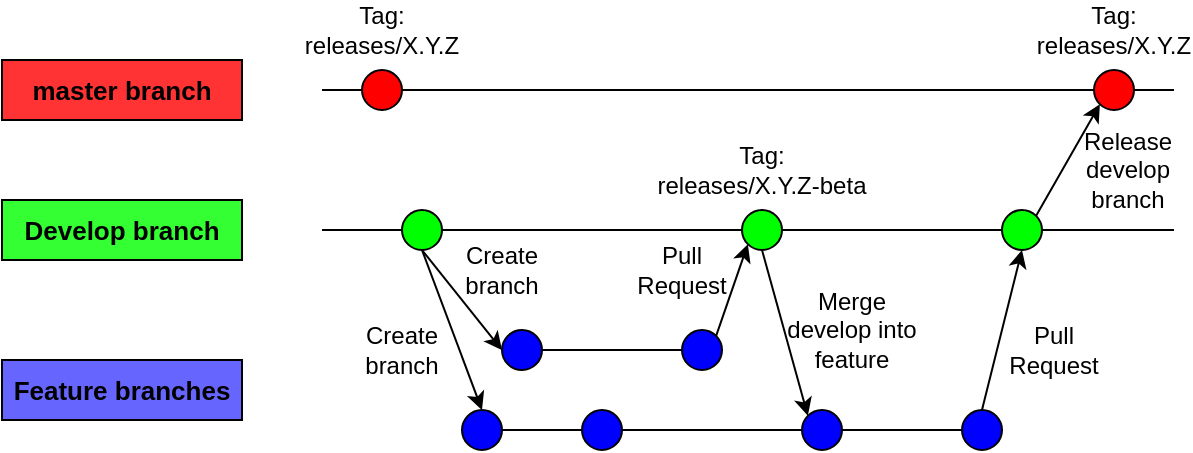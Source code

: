 <mxfile version="13.9.9" type="device"><diagram id="fo7x1Mct4r7DK8ECgGTC" name="Page-1"><mxGraphModel dx="1086" dy="806" grid="1" gridSize="10" guides="1" tooltips="1" connect="1" arrows="1" fold="1" page="1" pageScale="1" pageWidth="827" pageHeight="1169" math="0" shadow="0"><root><mxCell id="0"/><mxCell id="1" parent="0"/><mxCell id="AErKlmSUwYv_0O5qRljF-1" value="" style="endArrow=none;html=1;" parent="1" source="AErKlmSUwYv_0O5qRljF-30" edge="1"><mxGeometry width="50" height="50" relative="1" as="geometry"><mxPoint x="316" y="240" as="sourcePoint"/><mxPoint x="676" y="240" as="targetPoint"/></mxGeometry></mxCell><mxCell id="AErKlmSUwYv_0O5qRljF-2" value="" style="endArrow=none;html=1;" parent="1" source="AErKlmSUwYv_0O5qRljF-25" edge="1"><mxGeometry width="50" height="50" relative="1" as="geometry"><mxPoint x="316" y="310" as="sourcePoint"/><mxPoint x="676" y="310" as="targetPoint"/></mxGeometry></mxCell><mxCell id="AErKlmSUwYv_0O5qRljF-3" value="" style="endArrow=none;html=1;" parent="1" edge="1"><mxGeometry width="50" height="50" relative="1" as="geometry"><mxPoint x="350" y="370" as="sourcePoint"/><mxPoint x="430" y="370" as="targetPoint"/></mxGeometry></mxCell><mxCell id="AErKlmSUwYv_0O5qRljF-4" value="" style="endArrow=none;html=1;entryX=0;entryY=0.5;entryDx=0;entryDy=0;" parent="1" source="AErKlmSUwYv_0O5qRljF-11" target="AErKlmSUwYv_0O5qRljF-13" edge="1"><mxGeometry width="50" height="50" relative="1" as="geometry"><mxPoint x="330" y="410" as="sourcePoint"/><mxPoint x="470" y="410" as="targetPoint"/></mxGeometry></mxCell><mxCell id="AErKlmSUwYv_0O5qRljF-6" value="" style="endArrow=classic;html=1;entryX=0.5;entryY=0;entryDx=0;entryDy=0;" parent="1" target="AErKlmSUwYv_0O5qRljF-7" edge="1"><mxGeometry width="50" height="50" relative="1" as="geometry"><mxPoint x="300" y="320" as="sourcePoint"/><mxPoint x="330" y="380" as="targetPoint"/></mxGeometry></mxCell><mxCell id="AErKlmSUwYv_0O5qRljF-7" value="" style="ellipse;whiteSpace=wrap;html=1;aspect=fixed;fillColor=#0000FF;" parent="1" vertex="1"><mxGeometry x="320" y="400" width="20" height="20" as="geometry"/></mxCell><mxCell id="AErKlmSUwYv_0O5qRljF-8" value="" style="endArrow=none;html=1;" parent="1" target="AErKlmSUwYv_0O5qRljF-7" edge="1"><mxGeometry width="50" height="50" relative="1" as="geometry"><mxPoint x="330" y="410" as="sourcePoint"/><mxPoint x="470" y="410" as="targetPoint"/></mxGeometry></mxCell><mxCell id="AErKlmSUwYv_0O5qRljF-9" value="" style="ellipse;whiteSpace=wrap;html=1;aspect=fixed;fillColor=#0000FF;" parent="1" vertex="1"><mxGeometry x="340" y="360" width="20" height="20" as="geometry"/></mxCell><mxCell id="AErKlmSUwYv_0O5qRljF-10" value="" style="ellipse;whiteSpace=wrap;html=1;aspect=fixed;fillColor=#0000FF;" parent="1" vertex="1"><mxGeometry x="430" y="360" width="20" height="20" as="geometry"/></mxCell><mxCell id="AErKlmSUwYv_0O5qRljF-11" value="" style="ellipse;whiteSpace=wrap;html=1;aspect=fixed;fillColor=#0000FF;" parent="1" vertex="1"><mxGeometry x="380" y="400" width="20" height="20" as="geometry"/></mxCell><mxCell id="AErKlmSUwYv_0O5qRljF-12" value="" style="endArrow=none;html=1;" parent="1" source="AErKlmSUwYv_0O5qRljF-7" target="AErKlmSUwYv_0O5qRljF-11" edge="1"><mxGeometry width="50" height="50" relative="1" as="geometry"><mxPoint x="340" y="410" as="sourcePoint"/><mxPoint x="470" y="410" as="targetPoint"/></mxGeometry></mxCell><mxCell id="AErKlmSUwYv_0O5qRljF-13" value="" style="ellipse;whiteSpace=wrap;html=1;aspect=fixed;fillColor=#0000FF;" parent="1" vertex="1"><mxGeometry x="490" y="400" width="20" height="20" as="geometry"/></mxCell><mxCell id="AErKlmSUwYv_0O5qRljF-14" value="" style="ellipse;whiteSpace=wrap;html=1;aspect=fixed;fillColor=#00FF00;" parent="1" vertex="1"><mxGeometry x="290" y="300" width="20" height="20" as="geometry"/></mxCell><mxCell id="AErKlmSUwYv_0O5qRljF-15" value="" style="endArrow=none;html=1;" parent="1" target="AErKlmSUwYv_0O5qRljF-14" edge="1"><mxGeometry width="50" height="50" relative="1" as="geometry"><mxPoint x="250" y="310" as="sourcePoint"/><mxPoint x="800" y="310" as="targetPoint"/></mxGeometry></mxCell><mxCell id="AErKlmSUwYv_0O5qRljF-16" value="" style="ellipse;whiteSpace=wrap;html=1;aspect=fixed;fillColor=#00FF00;" parent="1" vertex="1"><mxGeometry x="460" y="300" width="20" height="20" as="geometry"/></mxCell><mxCell id="AErKlmSUwYv_0O5qRljF-17" value="" style="endArrow=none;html=1;" parent="1" source="AErKlmSUwYv_0O5qRljF-14" target="AErKlmSUwYv_0O5qRljF-16" edge="1"><mxGeometry width="50" height="50" relative="1" as="geometry"><mxPoint x="310" y="310" as="sourcePoint"/><mxPoint x="800" y="310" as="targetPoint"/></mxGeometry></mxCell><mxCell id="AErKlmSUwYv_0O5qRljF-18" value="" style="endArrow=classic;html=1;exitX=0.5;exitY=1;exitDx=0;exitDy=0;entryX=0;entryY=0.5;entryDx=0;entryDy=0;" parent="1" source="AErKlmSUwYv_0O5qRljF-14" target="AErKlmSUwYv_0O5qRljF-9" edge="1"><mxGeometry width="50" height="50" relative="1" as="geometry"><mxPoint x="310" y="330" as="sourcePoint"/><mxPoint x="340" y="390" as="targetPoint"/></mxGeometry></mxCell><mxCell id="AErKlmSUwYv_0O5qRljF-20" value="" style="endArrow=classic;html=1;exitX=1;exitY=0;exitDx=0;exitDy=0;entryX=0;entryY=1;entryDx=0;entryDy=0;" parent="1" source="AErKlmSUwYv_0O5qRljF-10" target="AErKlmSUwYv_0O5qRljF-16" edge="1"><mxGeometry width="50" height="50" relative="1" as="geometry"><mxPoint x="310" y="330" as="sourcePoint"/><mxPoint x="350" y="360" as="targetPoint"/></mxGeometry></mxCell><mxCell id="AErKlmSUwYv_0O5qRljF-21" value="" style="endArrow=classic;html=1;exitX=0.5;exitY=1;exitDx=0;exitDy=0;entryX=0;entryY=0;entryDx=0;entryDy=0;" parent="1" source="AErKlmSUwYv_0O5qRljF-16" target="AErKlmSUwYv_0O5qRljF-13" edge="1"><mxGeometry width="50" height="50" relative="1" as="geometry"><mxPoint x="457.071" y="352.929" as="sourcePoint"/><mxPoint x="472.929" y="327.071" as="targetPoint"/></mxGeometry></mxCell><mxCell id="AErKlmSUwYv_0O5qRljF-22" value="" style="ellipse;whiteSpace=wrap;html=1;aspect=fixed;fillColor=#0000FF;" parent="1" vertex="1"><mxGeometry x="570" y="400" width="20" height="20" as="geometry"/></mxCell><mxCell id="AErKlmSUwYv_0O5qRljF-24" value="" style="endArrow=none;html=1;entryX=0;entryY=0.5;entryDx=0;entryDy=0;exitX=1;exitY=0.5;exitDx=0;exitDy=0;" parent="1" source="AErKlmSUwYv_0O5qRljF-13" target="AErKlmSUwYv_0O5qRljF-22" edge="1"><mxGeometry width="50" height="50" relative="1" as="geometry"><mxPoint x="410" y="420" as="sourcePoint"/><mxPoint x="500" y="420" as="targetPoint"/></mxGeometry></mxCell><mxCell id="AErKlmSUwYv_0O5qRljF-25" value="" style="ellipse;whiteSpace=wrap;html=1;aspect=fixed;fillColor=#00FF00;" parent="1" vertex="1"><mxGeometry x="590" y="300" width="20" height="20" as="geometry"/></mxCell><mxCell id="AErKlmSUwYv_0O5qRljF-26" value="" style="endArrow=none;html=1;" parent="1" source="AErKlmSUwYv_0O5qRljF-16" target="AErKlmSUwYv_0O5qRljF-25" edge="1"><mxGeometry width="50" height="50" relative="1" as="geometry"><mxPoint x="480" y="310" as="sourcePoint"/><mxPoint x="800" y="310" as="targetPoint"/></mxGeometry></mxCell><mxCell id="AErKlmSUwYv_0O5qRljF-27" value="" style="endArrow=classic;html=1;exitX=0.5;exitY=0;exitDx=0;exitDy=0;entryX=0.5;entryY=1;entryDx=0;entryDy=0;" parent="1" source="AErKlmSUwYv_0O5qRljF-22" target="AErKlmSUwYv_0O5qRljF-25" edge="1"><mxGeometry width="50" height="50" relative="1" as="geometry"><mxPoint x="516" y="330" as="sourcePoint"/><mxPoint x="538.929" y="392.929" as="targetPoint"/></mxGeometry></mxCell><mxCell id="AErKlmSUwYv_0O5qRljF-28" value="" style="ellipse;whiteSpace=wrap;html=1;aspect=fixed;fillColor=#FF0000;" parent="1" vertex="1"><mxGeometry x="270" y="230" width="20" height="20" as="geometry"/></mxCell><mxCell id="AErKlmSUwYv_0O5qRljF-29" value="" style="endArrow=none;html=1;" parent="1" target="AErKlmSUwYv_0O5qRljF-28" edge="1"><mxGeometry width="50" height="50" relative="1" as="geometry"><mxPoint x="280" y="240" as="sourcePoint"/><mxPoint x="800" y="240" as="targetPoint"/></mxGeometry></mxCell><mxCell id="AErKlmSUwYv_0O5qRljF-30" value="" style="ellipse;whiteSpace=wrap;html=1;aspect=fixed;fillColor=#FF0000;" parent="1" vertex="1"><mxGeometry x="636" y="230" width="20" height="20" as="geometry"/></mxCell><mxCell id="AErKlmSUwYv_0O5qRljF-31" value="" style="endArrow=none;html=1;" parent="1" target="AErKlmSUwYv_0O5qRljF-30" edge="1"><mxGeometry width="50" height="50" relative="1" as="geometry"><mxPoint x="290" y="240" as="sourcePoint"/><mxPoint x="800" y="240" as="targetPoint"/></mxGeometry></mxCell><mxCell id="AErKlmSUwYv_0O5qRljF-32" value="" style="endArrow=classic;html=1;exitX=1;exitY=0;exitDx=0;exitDy=0;entryX=0;entryY=1;entryDx=0;entryDy=0;" parent="1" source="AErKlmSUwYv_0O5qRljF-25" target="AErKlmSUwYv_0O5qRljF-30" edge="1"><mxGeometry width="50" height="50" relative="1" as="geometry"><mxPoint x="590" y="390" as="sourcePoint"/><mxPoint x="610" y="330" as="targetPoint"/></mxGeometry></mxCell><mxCell id="AErKlmSUwYv_0O5qRljF-36" value="Create branch" style="text;html=1;strokeColor=none;fillColor=none;align=center;verticalAlign=middle;whiteSpace=wrap;rounded=0;" parent="1" vertex="1"><mxGeometry x="270" y="360" width="40" height="20" as="geometry"/></mxCell><mxCell id="AErKlmSUwYv_0O5qRljF-37" value="Pull Request" style="text;html=1;strokeColor=none;fillColor=none;align=center;verticalAlign=middle;whiteSpace=wrap;rounded=0;" parent="1" vertex="1"><mxGeometry x="596" y="360" width="40" height="20" as="geometry"/></mxCell><mxCell id="AErKlmSUwYv_0O5qRljF-39" value="Pull Request" style="text;html=1;strokeColor=none;fillColor=none;align=center;verticalAlign=middle;whiteSpace=wrap;rounded=0;" parent="1" vertex="1"><mxGeometry x="410" y="320" width="40" height="20" as="geometry"/></mxCell><mxCell id="AErKlmSUwYv_0O5qRljF-40" value="Create branch" style="text;html=1;strokeColor=none;fillColor=none;align=center;verticalAlign=middle;whiteSpace=wrap;rounded=0;" parent="1" vertex="1"><mxGeometry x="320" y="320" width="40" height="20" as="geometry"/></mxCell><mxCell id="AErKlmSUwYv_0O5qRljF-41" value="Merge develop into feature" style="text;html=1;strokeColor=none;fillColor=none;align=center;verticalAlign=middle;whiteSpace=wrap;rounded=0;" parent="1" vertex="1"><mxGeometry x="480" y="350" width="70" height="20" as="geometry"/></mxCell><mxCell id="AErKlmSUwYv_0O5qRljF-42" value="Release develop branch" style="text;html=1;strokeColor=none;fillColor=none;align=center;verticalAlign=middle;whiteSpace=wrap;rounded=0;" parent="1" vertex="1"><mxGeometry x="626" y="270" width="54" height="20" as="geometry"/></mxCell><mxCell id="AErKlmSUwYv_0O5qRljF-43" value="" style="endArrow=none;html=1;exitX=0;exitY=0.5;exitDx=0;exitDy=0;" parent="1" source="AErKlmSUwYv_0O5qRljF-28" edge="1"><mxGeometry width="50" height="50" relative="1" as="geometry"><mxPoint x="260" y="320" as="sourcePoint"/><mxPoint x="250" y="240" as="targetPoint"/></mxGeometry></mxCell><mxCell id="AErKlmSUwYv_0O5qRljF-44" value="master branch" style="rounded=0;whiteSpace=wrap;html=1;fillColor=#FF3333;fontStyle=1;fontSize=13;" parent="1" vertex="1"><mxGeometry x="90" y="225" width="120" height="30" as="geometry"/></mxCell><mxCell id="AErKlmSUwYv_0O5qRljF-45" value="Develop branch" style="rounded=0;whiteSpace=wrap;html=1;fontStyle=1;fontSize=13;fillColor=#33FF33;" parent="1" vertex="1"><mxGeometry x="90" y="295" width="120" height="30" as="geometry"/></mxCell><mxCell id="AErKlmSUwYv_0O5qRljF-46" value="Feature branches" style="rounded=0;whiteSpace=wrap;html=1;fontStyle=1;fontSize=13;fillColor=#6666FF;" parent="1" vertex="1"><mxGeometry x="90" y="375" width="120" height="30" as="geometry"/></mxCell><mxCell id="Uy8xc7HszWTVV6wz2tK8-2" value="Tag:&lt;br&gt;releases/X.Y.Z" style="text;html=1;strokeColor=none;fillColor=none;align=center;verticalAlign=middle;whiteSpace=wrap;rounded=0;" vertex="1" parent="1"><mxGeometry x="260" y="200" width="40" height="20" as="geometry"/></mxCell><mxCell id="Uy8xc7HszWTVV6wz2tK8-3" value="Tag:&lt;br&gt;releases/X.Y.Z" style="text;html=1;strokeColor=none;fillColor=none;align=center;verticalAlign=middle;whiteSpace=wrap;rounded=0;" vertex="1" parent="1"><mxGeometry x="626" y="200" width="40" height="20" as="geometry"/></mxCell><mxCell id="Uy8xc7HszWTVV6wz2tK8-4" value="Tag:&lt;br&gt;releases/X.Y.Z-beta" style="text;html=1;strokeColor=none;fillColor=none;align=center;verticalAlign=middle;whiteSpace=wrap;rounded=0;" vertex="1" parent="1"><mxGeometry x="410" y="270" width="120" height="20" as="geometry"/></mxCell></root></mxGraphModel></diagram></mxfile>